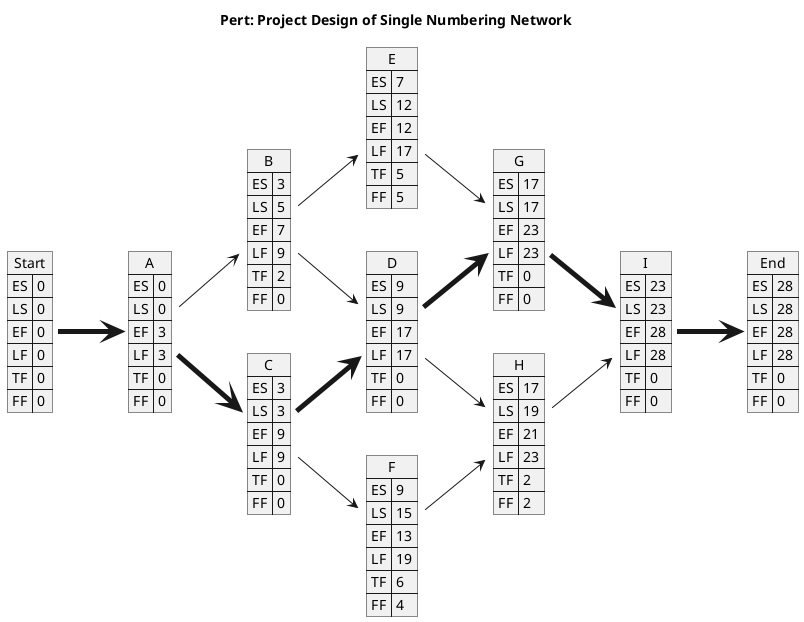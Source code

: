 
@startuml PERT
left to right direction
' Horizontal lines: -->, <--, <-->
' Vertical lines: ->, <-, <->
title Pert: Project Design of Single Numbering Network
map Start {
    ES => 0
    LS => 0
    EF => 0
    LF => 0
    TF => 0
    FF => 0
}
map A {
    ES => 0
    LS => 0
    EF => 3
    LF => 3
    TF => 0
    FF => 0
}
map B {
    ES => 3
    LS => 5
    EF => 7
    LF => 9
    TF => 2
    FF => 0
}
map C {
    ES => 3
    LS => 3
    EF => 9
    LF => 9
    TF => 0
    FF => 0
}
map D {
    ES => 9
    LS => 9
    EF => 17
    LF => 17
    TF => 0
    FF => 0
}
map E {
    ES => 7
    LS => 12
    EF => 12
    LF => 17
    TF => 5
    FF => 5
}
map F {
    ES => 9
    LS => 15
    EF => 13
    LF => 19
    TF => 6
    FF => 4
}
map G {
    ES => 17
    LS => 17
    EF => 23
    LF => 23
    TF => 0
    FF => 0
}
map H {
    ES => 17
    LS => 19
    EF => 21
    LF => 23
    TF => 2
    FF => 2
}
map I {
    ES => 23
    LS => 23
    EF => 28
    LF => 28
    TF => 0
    FF => 0
}
map End {
    ES => 28
    LS => 28
    EF => 28
    LF => 28
    TF => 0
    FF => 0
}
Start -[thickness=5]-> A
A --> B
A -[thickness=5]-> C
B --> D
C -[thickness=5]-> D
B --> E
C --> F
D -[thickness=5]-> G
E --> G
D --> H
F --> H
G -[thickness=5]-> I
H --> I
I -[thickness=5]-> End
@enduml
